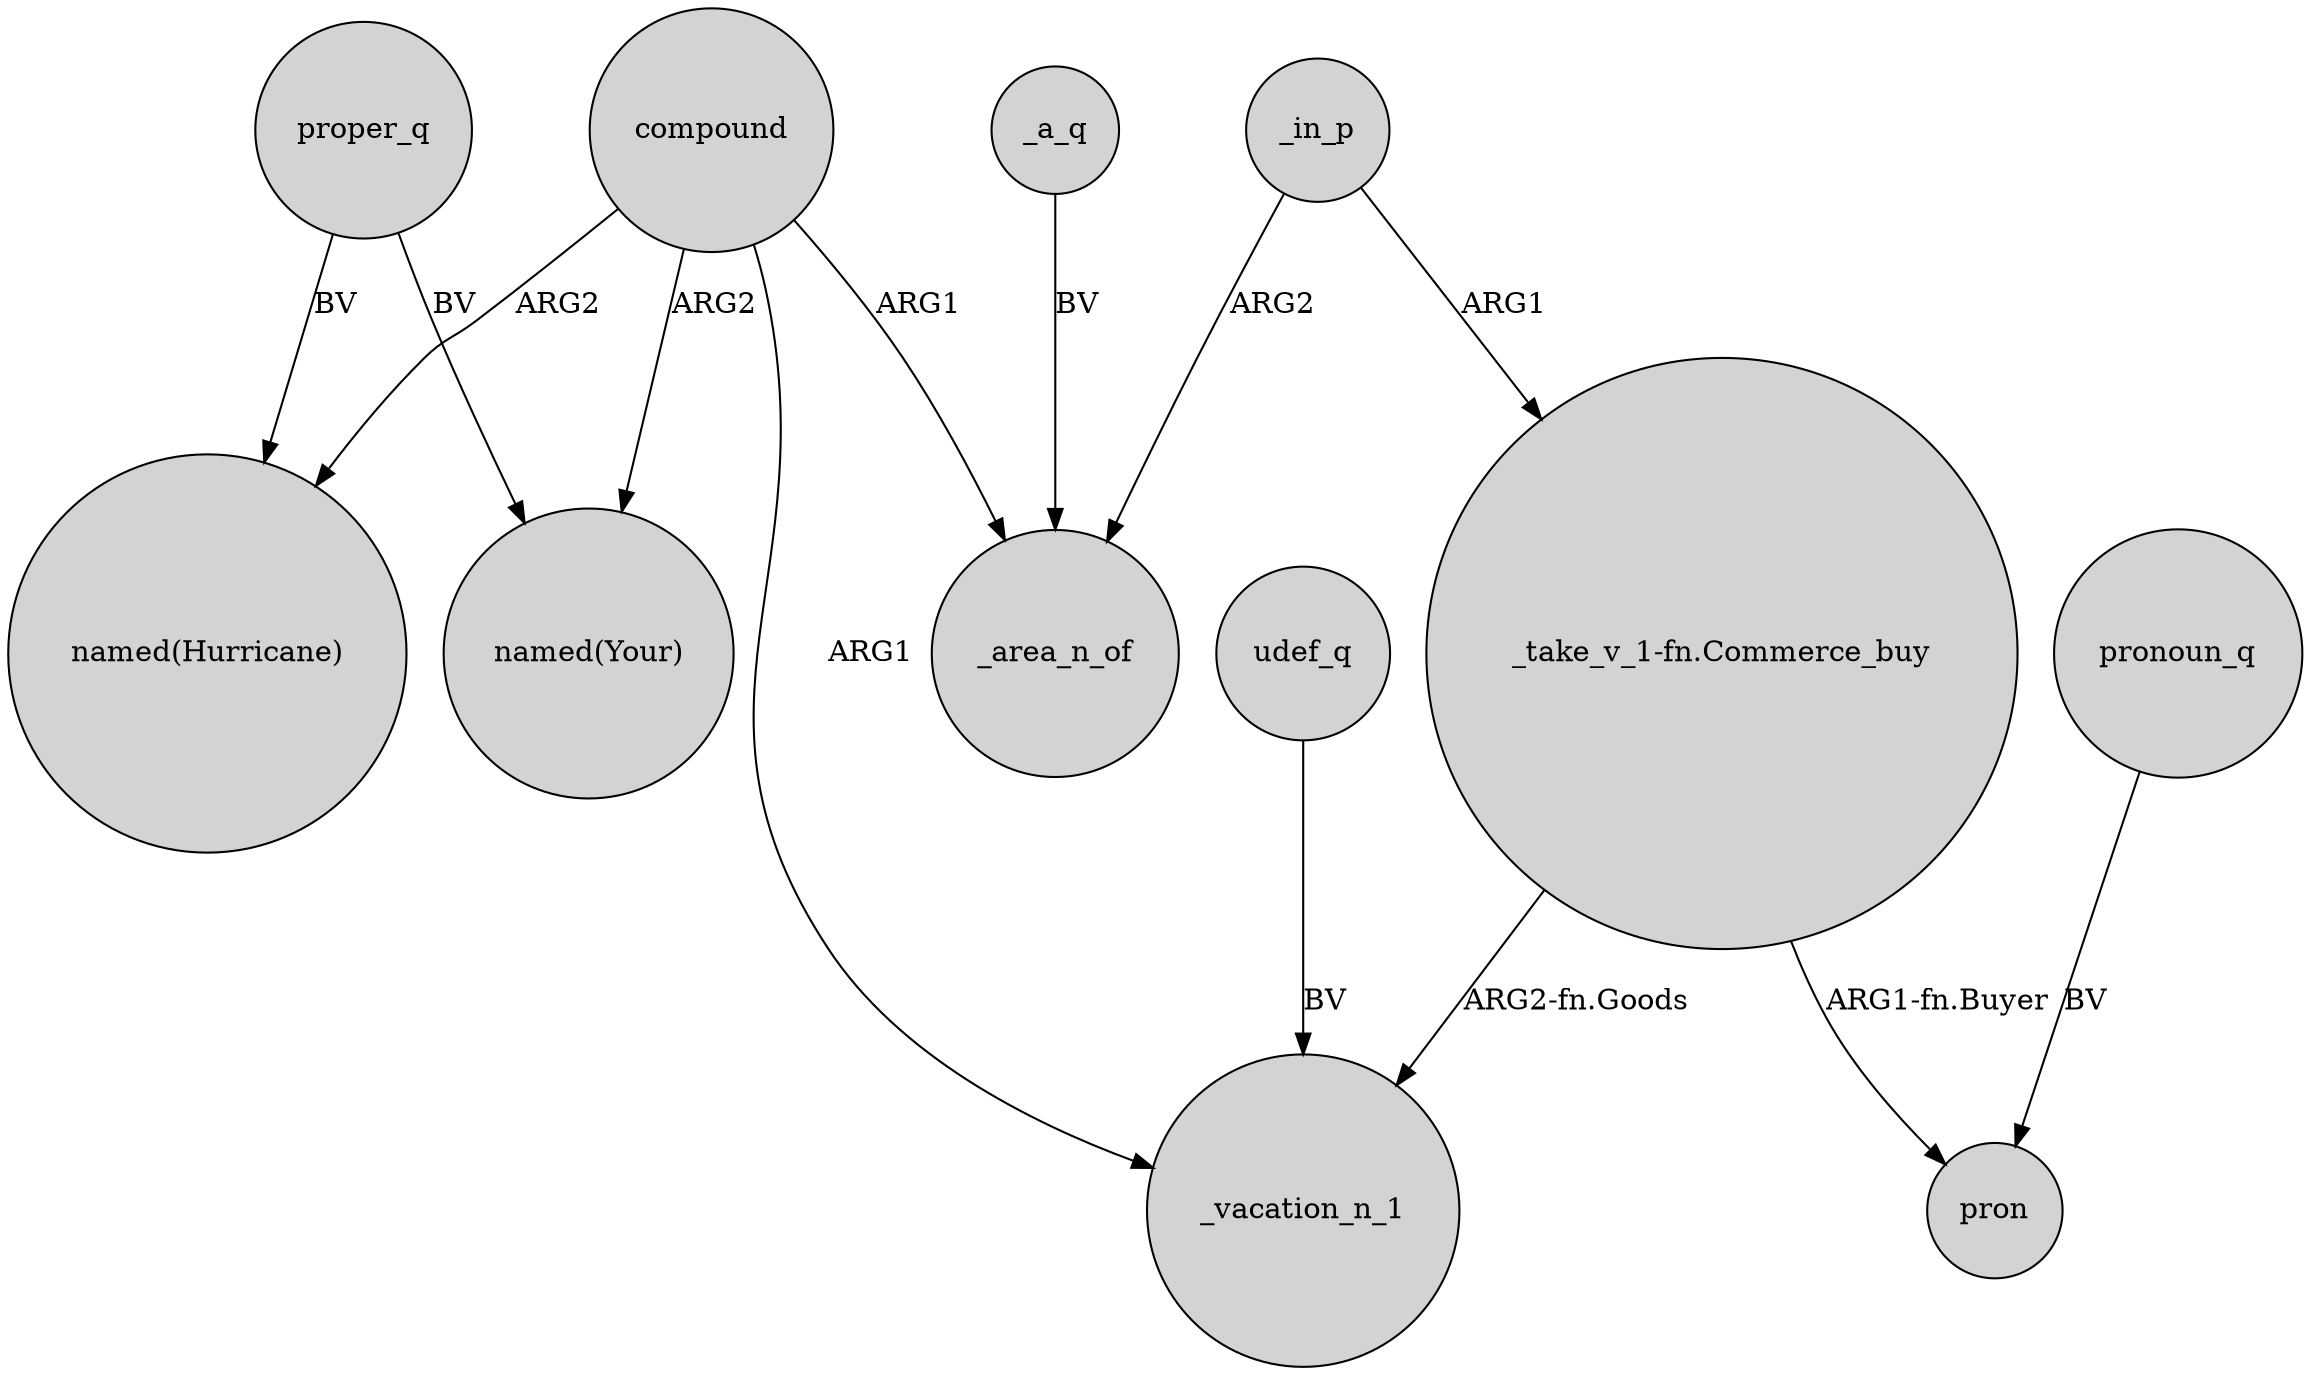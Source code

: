 digraph {
	node [shape=circle style=filled]
	compound -> "named(Hurricane)" [label=ARG2]
	_a_q -> _area_n_of [label=BV]
	compound -> _vacation_n_1 [label=ARG1]
	proper_q -> "named(Your)" [label=BV]
	udef_q -> _vacation_n_1 [label=BV]
	_in_p -> _area_n_of [label=ARG2]
	pronoun_q -> pron [label=BV]
	proper_q -> "named(Hurricane)" [label=BV]
	"_take_v_1-fn.Commerce_buy" -> _vacation_n_1 [label="ARG2-fn.Goods"]
	compound -> _area_n_of [label=ARG1]
	compound -> "named(Your)" [label=ARG2]
	"_take_v_1-fn.Commerce_buy" -> pron [label="ARG1-fn.Buyer"]
	_in_p -> "_take_v_1-fn.Commerce_buy" [label=ARG1]
}
